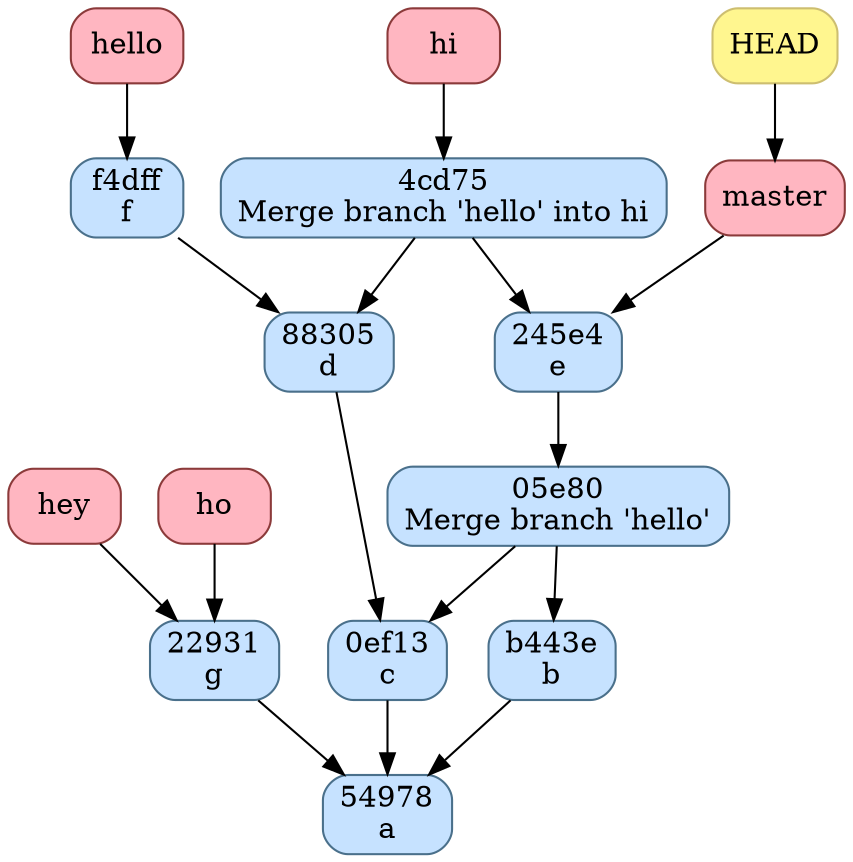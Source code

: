digraph "git history" {
  "master" [shape="box",style="rounded,filled",color="indianred4", fillcolor="lightpink", label="master"];
  "master" -> "245e4";
  "hello" [shape="box",style="rounded,filled",color="indianred4", fillcolor="lightpink", label="hello"];
  "hello" -> "f4dff";
  "hey" [shape="box",style="rounded,filled",color="indianred4", fillcolor="lightpink", label="hey"];
  "hey" -> "22931";
  "hi" [shape="box",style="rounded,filled",color="indianred4", fillcolor="lightpink", label="hi"];
  "hi" -> "4cd75";
  "ho" [shape="box",style="rounded,filled",color="indianred4", fillcolor="lightpink", label="ho"];
  "ho" -> "22931";
  "HEAD" [shape="box",style="rounded,filled",color="lightgoldenrod3", fillcolor="khaki1", label="HEAD"];
  "HEAD" -> "master";
  "22931" [shape="box",style="rounded,filled",color="skyblue4", fillcolor="slategray1", label="22931\ng"];
  "22931" -> "54978";
  "f4dff" [shape="box",style="rounded,filled",color="skyblue4", fillcolor="slategray1", label="f4dff\nf"];
  "f4dff" -> "88305";
  "4cd75" [shape="box",style="rounded,filled",color="skyblue4", fillcolor="slategray1", label="4cd75\nMerge branch 'hello' into hi"];
  "4cd75" -> "245e4";
  "4cd75" -> "88305";
  "245e4" [shape="box",style="rounded,filled",color="skyblue4", fillcolor="slategray1", label="245e4\ne"];
  "245e4" -> "05e80";
  "88305" [shape="box",style="rounded,filled",color="skyblue4", fillcolor="slategray1", label="88305\nd"];
  "88305" -> "0ef13";
  "05e80" [shape="box",style="rounded,filled",color="skyblue4", fillcolor="slategray1", label="05e80\nMerge branch 'hello'"];
  "05e80" -> "b443e";
  "05e80" -> "0ef13";
  "0ef13" [shape="box",style="rounded,filled",color="skyblue4", fillcolor="slategray1", label="0ef13\nc"];
  "0ef13" -> "54978";
  "b443e" [shape="box",style="rounded,filled",color="skyblue4", fillcolor="slategray1", label="b443e\nb"];
  "b443e" -> "54978";
  "54978" [shape="box",style="rounded,filled",color="skyblue4", fillcolor="slategray1", label="54978\na"];
}
